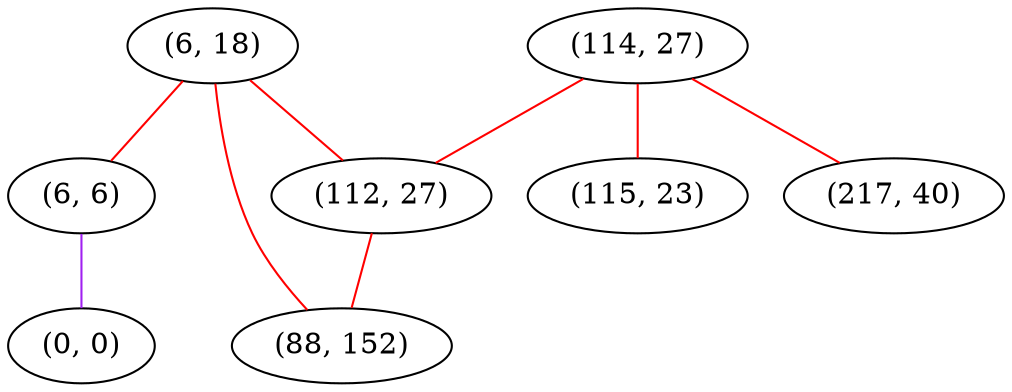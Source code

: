 graph "" {
"(6, 18)";
"(6, 6)";
"(114, 27)";
"(0, 0)";
"(112, 27)";
"(88, 152)";
"(115, 23)";
"(217, 40)";
"(6, 18)" -- "(112, 27)"  [color=red, key=0, weight=1];
"(6, 18)" -- "(88, 152)"  [color=red, key=0, weight=1];
"(6, 18)" -- "(6, 6)"  [color=red, key=0, weight=1];
"(6, 6)" -- "(0, 0)"  [color=purple, key=0, weight=4];
"(114, 27)" -- "(115, 23)"  [color=red, key=0, weight=1];
"(114, 27)" -- "(112, 27)"  [color=red, key=0, weight=1];
"(114, 27)" -- "(217, 40)"  [color=red, key=0, weight=1];
"(112, 27)" -- "(88, 152)"  [color=red, key=0, weight=1];
}
